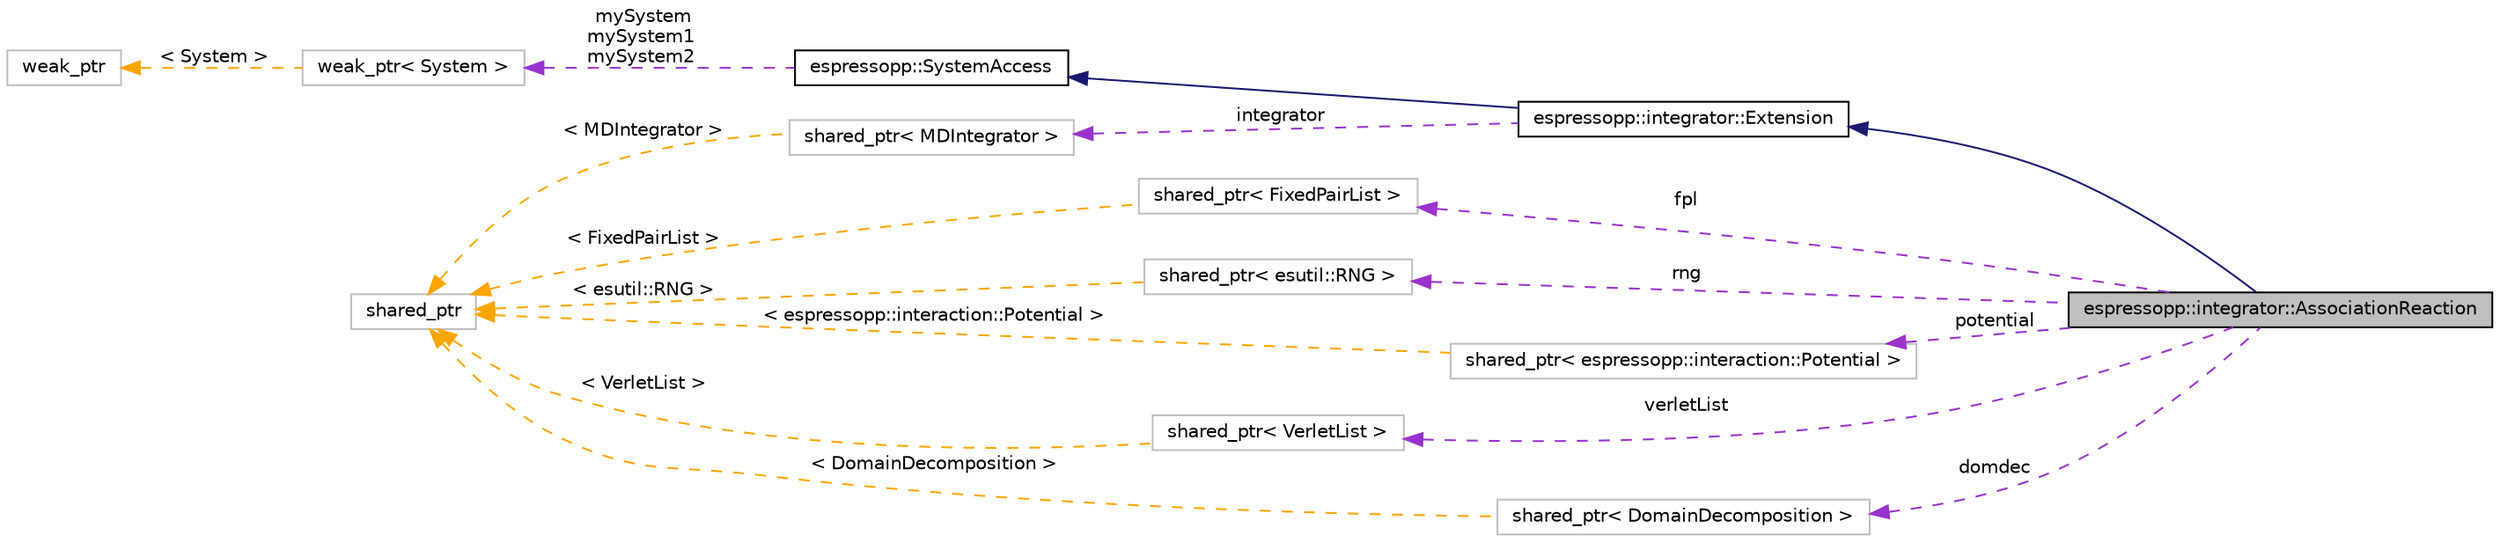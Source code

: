 digraph G
{
  edge [fontname="Helvetica",fontsize="10",labelfontname="Helvetica",labelfontsize="10"];
  node [fontname="Helvetica",fontsize="10",shape=record];
  rankdir="LR";
  Node1 [label="espressopp::integrator::AssociationReaction",height=0.2,width=0.4,color="black", fillcolor="grey75", style="filled" fontcolor="black"];
  Node2 -> Node1 [dir="back",color="midnightblue",fontsize="10",style="solid",fontname="Helvetica"];
  Node2 [label="espressopp::integrator::Extension",height=0.2,width=0.4,color="black", fillcolor="white", style="filled",URL="$classespressopp_1_1integrator_1_1Extension.html"];
  Node3 -> Node2 [dir="back",color="midnightblue",fontsize="10",style="solid",fontname="Helvetica"];
  Node3 [label="espressopp::SystemAccess",height=0.2,width=0.4,color="black", fillcolor="white", style="filled",URL="$classespressopp_1_1SystemAccess.html",tooltip="Common base class for all classes that need access to the system."];
  Node4 -> Node3 [dir="back",color="darkorchid3",fontsize="10",style="dashed",label=" mySystem\nmySystem1\nmySystem2" ,fontname="Helvetica"];
  Node4 [label="weak_ptr\< System \>",height=0.2,width=0.4,color="grey75", fillcolor="white", style="filled"];
  Node5 -> Node4 [dir="back",color="orange",fontsize="10",style="dashed",label=" \< System \>" ,fontname="Helvetica"];
  Node5 [label="weak_ptr",height=0.2,width=0.4,color="grey75", fillcolor="white", style="filled"];
  Node6 -> Node2 [dir="back",color="darkorchid3",fontsize="10",style="dashed",label=" integrator" ,fontname="Helvetica"];
  Node6 [label="shared_ptr\< MDIntegrator \>",height=0.2,width=0.4,color="grey75", fillcolor="white", style="filled"];
  Node7 -> Node6 [dir="back",color="orange",fontsize="10",style="dashed",label=" \< MDIntegrator \>" ,fontname="Helvetica"];
  Node7 [label="shared_ptr",height=0.2,width=0.4,color="grey75", fillcolor="white", style="filled"];
  Node8 -> Node1 [dir="back",color="darkorchid3",fontsize="10",style="dashed",label=" fpl" ,fontname="Helvetica"];
  Node8 [label="shared_ptr\< FixedPairList \>",height=0.2,width=0.4,color="grey75", fillcolor="white", style="filled"];
  Node7 -> Node8 [dir="back",color="orange",fontsize="10",style="dashed",label=" \< FixedPairList \>" ,fontname="Helvetica"];
  Node9 -> Node1 [dir="back",color="darkorchid3",fontsize="10",style="dashed",label=" rng" ,fontname="Helvetica"];
  Node9 [label="shared_ptr\< esutil::RNG \>",height=0.2,width=0.4,color="grey75", fillcolor="white", style="filled"];
  Node7 -> Node9 [dir="back",color="orange",fontsize="10",style="dashed",label=" \< esutil::RNG \>" ,fontname="Helvetica"];
  Node10 -> Node1 [dir="back",color="darkorchid3",fontsize="10",style="dashed",label=" potential" ,fontname="Helvetica"];
  Node10 [label="shared_ptr\< espressopp::interaction::Potential \>",height=0.2,width=0.4,color="grey75", fillcolor="white", style="filled"];
  Node7 -> Node10 [dir="back",color="orange",fontsize="10",style="dashed",label=" \< espressopp::interaction::Potential \>" ,fontname="Helvetica"];
  Node11 -> Node1 [dir="back",color="darkorchid3",fontsize="10",style="dashed",label=" verletList" ,fontname="Helvetica"];
  Node11 [label="shared_ptr\< VerletList \>",height=0.2,width=0.4,color="grey75", fillcolor="white", style="filled"];
  Node7 -> Node11 [dir="back",color="orange",fontsize="10",style="dashed",label=" \< VerletList \>" ,fontname="Helvetica"];
  Node12 -> Node1 [dir="back",color="darkorchid3",fontsize="10",style="dashed",label=" domdec" ,fontname="Helvetica"];
  Node12 [label="shared_ptr\< DomainDecomposition \>",height=0.2,width=0.4,color="grey75", fillcolor="white", style="filled"];
  Node7 -> Node12 [dir="back",color="orange",fontsize="10",style="dashed",label=" \< DomainDecomposition \>" ,fontname="Helvetica"];
}
